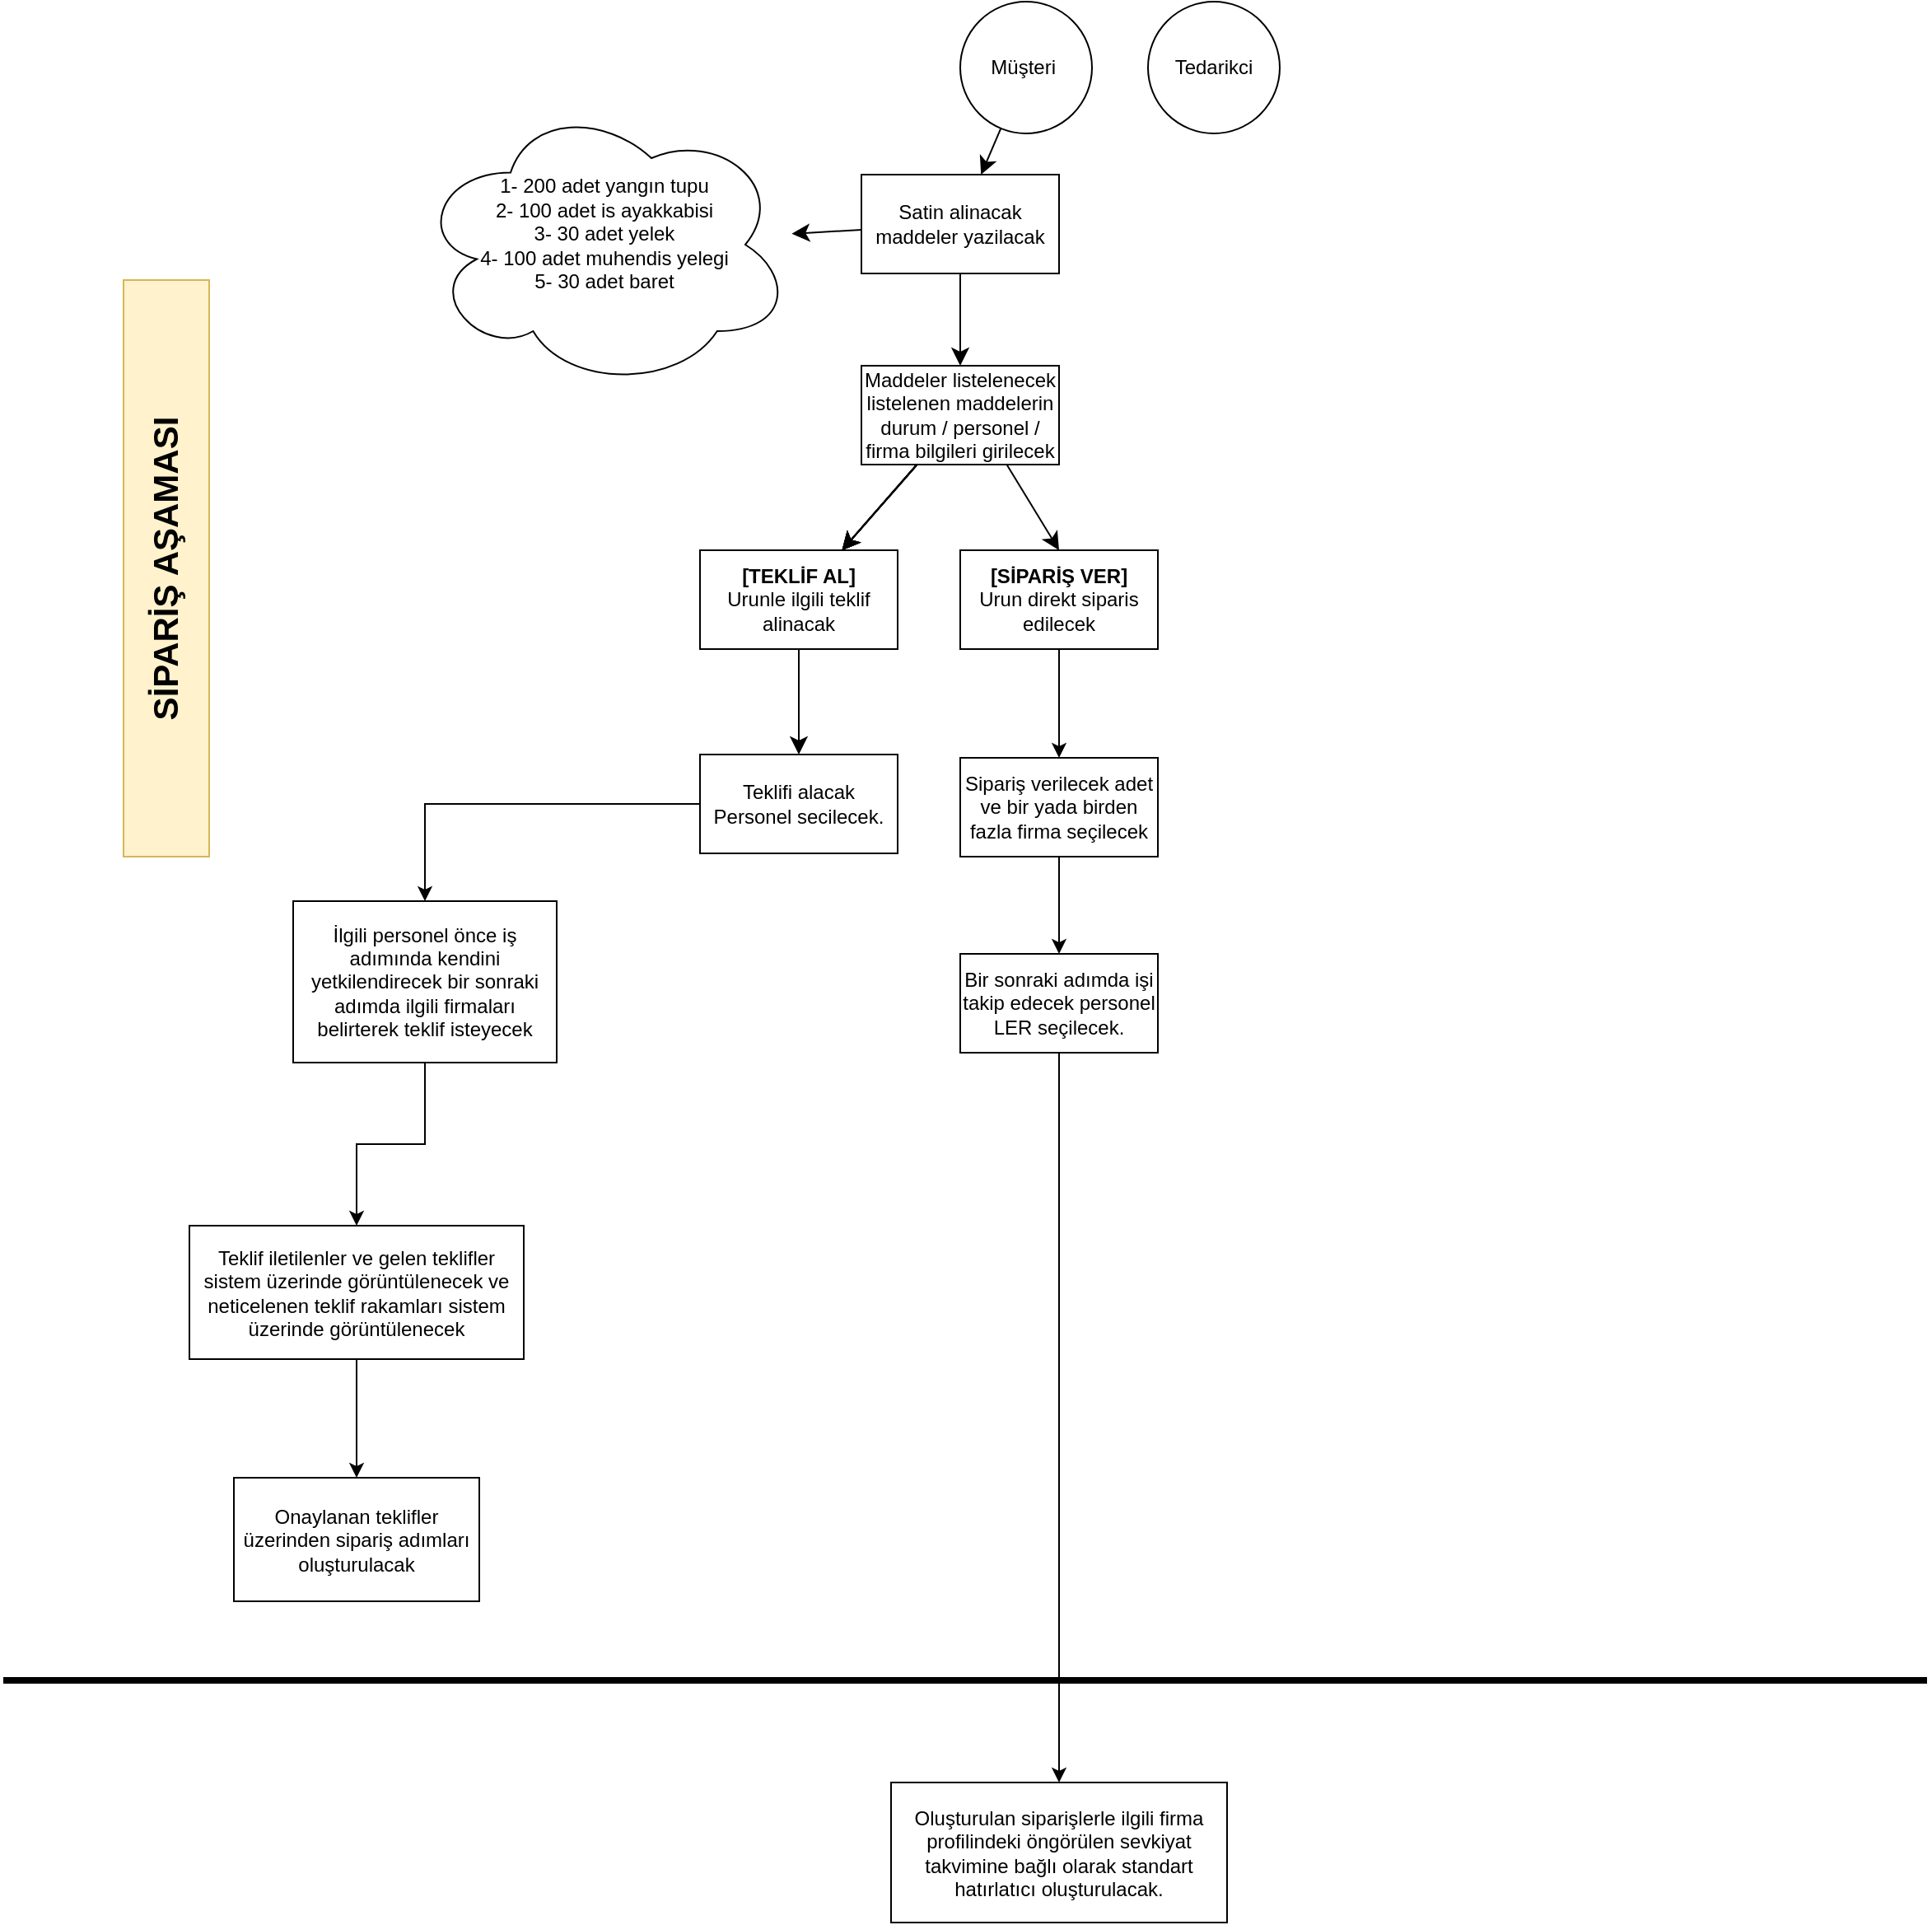 <mxfile version="25.0.3">
  <diagram name="Sayfa -1" id="I3E2D-fKD2uTysnvvCk9">
    <mxGraphModel dx="2234" dy="1146" grid="0" gridSize="10" guides="1" tooltips="1" connect="1" arrows="1" fold="1" page="0" pageScale="1" pageWidth="827" pageHeight="1169" math="0" shadow="0">
      <root>
        <mxCell id="0" />
        <mxCell id="1" parent="0" />
        <mxCell id="FyE42bV6pMRHhxCbuQlU-3" value="" style="edgeStyle=none;curved=1;rounded=0;orthogonalLoop=1;jettySize=auto;html=1;fontSize=12;startSize=8;endSize=8;" parent="1" source="EjiDBl4ryGXT1y-goV6G-1" target="FyE42bV6pMRHhxCbuQlU-2" edge="1">
          <mxGeometry relative="1" as="geometry" />
        </mxCell>
        <mxCell id="EjiDBl4ryGXT1y-goV6G-1" value="Müşteri&amp;nbsp;" style="ellipse;whiteSpace=wrap;html=1;" parent="1" vertex="1">
          <mxGeometry x="175" y="-87" width="80" height="80" as="geometry" />
        </mxCell>
        <mxCell id="FyE42bV6pMRHhxCbuQlU-1" value="Tedarikci" style="ellipse;whiteSpace=wrap;html=1;" parent="1" vertex="1">
          <mxGeometry x="289" y="-87" width="80" height="80" as="geometry" />
        </mxCell>
        <mxCell id="FyE42bV6pMRHhxCbuQlU-5" value="" style="edgeStyle=none;curved=1;rounded=0;orthogonalLoop=1;jettySize=auto;html=1;fontSize=12;startSize=8;endSize=8;" parent="1" source="FyE42bV6pMRHhxCbuQlU-2" target="FyE42bV6pMRHhxCbuQlU-4" edge="1">
          <mxGeometry relative="1" as="geometry" />
        </mxCell>
        <mxCell id="RrLERUCqL4qP3EQ1UaGa-2" value="" style="edgeStyle=none;curved=1;rounded=0;orthogonalLoop=1;jettySize=auto;html=1;fontSize=12;startSize=8;endSize=8;" parent="1" source="FyE42bV6pMRHhxCbuQlU-2" target="RrLERUCqL4qP3EQ1UaGa-1" edge="1">
          <mxGeometry relative="1" as="geometry" />
        </mxCell>
        <mxCell id="FyE42bV6pMRHhxCbuQlU-2" value="Satin alinacak maddeler yazilacak" style="whiteSpace=wrap;html=1;" parent="1" vertex="1">
          <mxGeometry x="115" y="18" width="120" height="60" as="geometry" />
        </mxCell>
        <mxCell id="RrLERUCqL4qP3EQ1UaGa-4" value="" style="edgeStyle=none;curved=1;rounded=0;orthogonalLoop=1;jettySize=auto;html=1;fontSize=12;startSize=8;endSize=8;" parent="1" source="FyE42bV6pMRHhxCbuQlU-4" target="RrLERUCqL4qP3EQ1UaGa-3" edge="1">
          <mxGeometry relative="1" as="geometry" />
        </mxCell>
        <mxCell id="RrLERUCqL4qP3EQ1UaGa-5" value="" style="edgeStyle=none;curved=1;rounded=0;orthogonalLoop=1;jettySize=auto;html=1;fontSize=12;startSize=8;endSize=8;" parent="1" source="FyE42bV6pMRHhxCbuQlU-4" target="RrLERUCqL4qP3EQ1UaGa-3" edge="1">
          <mxGeometry relative="1" as="geometry" />
        </mxCell>
        <mxCell id="RrLERUCqL4qP3EQ1UaGa-6" value="" style="edgeStyle=none;curved=1;rounded=0;orthogonalLoop=1;jettySize=auto;html=1;fontSize=12;startSize=8;endSize=8;" parent="1" source="FyE42bV6pMRHhxCbuQlU-4" target="RrLERUCqL4qP3EQ1UaGa-3" edge="1">
          <mxGeometry relative="1" as="geometry" />
        </mxCell>
        <mxCell id="RrLERUCqL4qP3EQ1UaGa-7" value="" style="edgeStyle=none;curved=1;rounded=0;orthogonalLoop=1;jettySize=auto;html=1;fontSize=12;startSize=8;endSize=8;" parent="1" source="FyE42bV6pMRHhxCbuQlU-4" target="RrLERUCqL4qP3EQ1UaGa-3" edge="1">
          <mxGeometry relative="1" as="geometry" />
        </mxCell>
        <mxCell id="RrLERUCqL4qP3EQ1UaGa-10" value="" style="edgeStyle=none;curved=1;rounded=0;orthogonalLoop=1;jettySize=auto;html=1;fontSize=12;startSize=8;endSize=8;" parent="1" source="FyE42bV6pMRHhxCbuQlU-4" target="RrLERUCqL4qP3EQ1UaGa-3" edge="1">
          <mxGeometry relative="1" as="geometry" />
        </mxCell>
        <mxCell id="RrLERUCqL4qP3EQ1UaGa-12" style="edgeStyle=none;curved=1;rounded=0;orthogonalLoop=1;jettySize=auto;html=1;entryX=0.5;entryY=0;entryDx=0;entryDy=0;fontSize=12;startSize=8;endSize=8;" parent="1" target="RrLERUCqL4qP3EQ1UaGa-11" edge="1">
          <mxGeometry relative="1" as="geometry">
            <mxPoint x="203.244" y="194" as="sourcePoint" />
          </mxGeometry>
        </mxCell>
        <mxCell id="FyE42bV6pMRHhxCbuQlU-4" value="Maddeler listelenecek listelenen maddelerin durum / personel / firma bilgileri girilecek" style="whiteSpace=wrap;html=1;" parent="1" vertex="1">
          <mxGeometry x="115" y="134" width="120" height="60" as="geometry" />
        </mxCell>
        <mxCell id="RrLERUCqL4qP3EQ1UaGa-1" value="1- 200 adet yangın tupu&lt;div&gt;2- 100 adet is ayakkabisi&lt;/div&gt;&lt;div&gt;3- 30 adet yelek&lt;/div&gt;&lt;div&gt;4- 100 adet muhendis yelegi&lt;/div&gt;&lt;div&gt;5- 30 adet baret&lt;br&gt;&lt;div&gt;&lt;br&gt;&lt;/div&gt;&lt;/div&gt;" style="ellipse;shape=cloud;whiteSpace=wrap;html=1;" parent="1" vertex="1">
          <mxGeometry x="-155" y="-27" width="228" height="175" as="geometry" />
        </mxCell>
        <mxCell id="RrLERUCqL4qP3EQ1UaGa-14" value="" style="edgeStyle=none;curved=1;rounded=0;orthogonalLoop=1;jettySize=auto;html=1;fontSize=12;startSize=8;endSize=8;" parent="1" source="RrLERUCqL4qP3EQ1UaGa-3" target="RrLERUCqL4qP3EQ1UaGa-13" edge="1">
          <mxGeometry relative="1" as="geometry" />
        </mxCell>
        <mxCell id="RrLERUCqL4qP3EQ1UaGa-3" value="&lt;b&gt;[TEKLİF AL]&lt;/b&gt;&lt;br&gt;Urunle ilgili teklif alinacak" style="whiteSpace=wrap;html=1;" parent="1" vertex="1">
          <mxGeometry x="17" y="246" width="120" height="60" as="geometry" />
        </mxCell>
        <mxCell id="5AZsvfU4Qy47yrpIjcS5-2" value="" style="edgeStyle=orthogonalEdgeStyle;rounded=0;orthogonalLoop=1;jettySize=auto;html=1;" parent="1" source="RrLERUCqL4qP3EQ1UaGa-11" target="5AZsvfU4Qy47yrpIjcS5-1" edge="1">
          <mxGeometry relative="1" as="geometry" />
        </mxCell>
        <mxCell id="RrLERUCqL4qP3EQ1UaGa-11" value="&lt;b&gt;[SİPARİŞ VER]&lt;/b&gt;&lt;br&gt;Urun direkt siparis edilecek" style="whiteSpace=wrap;html=1;" parent="1" vertex="1">
          <mxGeometry x="175" y="246" width="120" height="60" as="geometry" />
        </mxCell>
        <mxCell id="JWgQweDf2uA80NxqjfRh-2" value="" style="edgeStyle=orthogonalEdgeStyle;rounded=0;orthogonalLoop=1;jettySize=auto;html=1;" edge="1" parent="1" source="RrLERUCqL4qP3EQ1UaGa-13" target="JWgQweDf2uA80NxqjfRh-1">
          <mxGeometry relative="1" as="geometry" />
        </mxCell>
        <mxCell id="RrLERUCqL4qP3EQ1UaGa-13" value="Teklifi alacak Personel secilecek." style="whiteSpace=wrap;html=1;" parent="1" vertex="1">
          <mxGeometry x="17" y="370" width="120" height="60" as="geometry" />
        </mxCell>
        <mxCell id="5AZsvfU4Qy47yrpIjcS5-4" value="" style="edgeStyle=orthogonalEdgeStyle;rounded=0;orthogonalLoop=1;jettySize=auto;html=1;" parent="1" source="5AZsvfU4Qy47yrpIjcS5-1" target="5AZsvfU4Qy47yrpIjcS5-3" edge="1">
          <mxGeometry relative="1" as="geometry" />
        </mxCell>
        <mxCell id="5AZsvfU4Qy47yrpIjcS5-1" value="Sipariş verilecek adet ve bir yada birden fazla firma seçilecek" style="whiteSpace=wrap;html=1;" parent="1" vertex="1">
          <mxGeometry x="175" y="372" width="120" height="60" as="geometry" />
        </mxCell>
        <mxCell id="JWgQweDf2uA80NxqjfRh-12" value="" style="edgeStyle=orthogonalEdgeStyle;rounded=0;orthogonalLoop=1;jettySize=auto;html=1;" edge="1" parent="1" source="5AZsvfU4Qy47yrpIjcS5-3" target="JWgQweDf2uA80NxqjfRh-11">
          <mxGeometry relative="1" as="geometry" />
        </mxCell>
        <mxCell id="5AZsvfU4Qy47yrpIjcS5-3" value="Bir sonraki adımda işi takip edecek personel LER seçilecek." style="whiteSpace=wrap;html=1;" parent="1" vertex="1">
          <mxGeometry x="175" y="491" width="120" height="60" as="geometry" />
        </mxCell>
        <mxCell id="5AZsvfU4Qy47yrpIjcS5-26" value="" style="line;strokeWidth=4;html=1;perimeter=backbonePerimeter;points=[];outlineConnect=0;" parent="1" vertex="1">
          <mxGeometry x="-406" y="927" width="1168" height="10" as="geometry" />
        </mxCell>
        <mxCell id="5AZsvfU4Qy47yrpIjcS5-27" value="&lt;h2&gt;&lt;b&gt;&lt;font style=&quot;font-size: 21px; line-height: 220%;&quot;&gt;SİPARİŞ AŞAMASI&lt;/font&gt;&lt;/b&gt;&lt;/h2&gt;" style="shape=rect;dashed=0;shadow=0;html=1;whiteSpace=wrap;direction=south;horizontal=0;fillColor=#fff2cc;strokeColor=#d6b656;" parent="1" vertex="1">
          <mxGeometry x="-333" y="82" width="52" height="350" as="geometry" />
        </mxCell>
        <mxCell id="JWgQweDf2uA80NxqjfRh-4" value="" style="edgeStyle=orthogonalEdgeStyle;rounded=0;orthogonalLoop=1;jettySize=auto;html=1;" edge="1" parent="1" source="JWgQweDf2uA80NxqjfRh-1" target="JWgQweDf2uA80NxqjfRh-3">
          <mxGeometry relative="1" as="geometry" />
        </mxCell>
        <mxCell id="JWgQweDf2uA80NxqjfRh-1" value="İlgili personel önce iş adımında kendini yetkilendirecek bir sonraki adımda ilgili firmaları belirterek teklif isteyecek" style="whiteSpace=wrap;html=1;" vertex="1" parent="1">
          <mxGeometry x="-230" y="459" width="160" height="98" as="geometry" />
        </mxCell>
        <mxCell id="JWgQweDf2uA80NxqjfRh-10" value="" style="edgeStyle=orthogonalEdgeStyle;rounded=0;orthogonalLoop=1;jettySize=auto;html=1;" edge="1" parent="1" source="JWgQweDf2uA80NxqjfRh-3" target="JWgQweDf2uA80NxqjfRh-9">
          <mxGeometry relative="1" as="geometry" />
        </mxCell>
        <mxCell id="JWgQweDf2uA80NxqjfRh-3" value="Teklif iletilenler ve gelen teklifler sistem üzerinde görüntülenecek ve neticelenen teklif rakamları sistem üzerinde görüntülenecek" style="whiteSpace=wrap;html=1;" vertex="1" parent="1">
          <mxGeometry x="-293" y="656" width="203" height="81" as="geometry" />
        </mxCell>
        <mxCell id="JWgQweDf2uA80NxqjfRh-9" value="Onaylanan teklifler üzerinden sipariş adımları oluşturulacak" style="whiteSpace=wrap;html=1;" vertex="1" parent="1">
          <mxGeometry x="-266" y="809" width="149" height="75" as="geometry" />
        </mxCell>
        <mxCell id="JWgQweDf2uA80NxqjfRh-11" value="Oluşturulan siparişlerle ilgili firma profilindeki öngörülen sevkiyat takvimine bağlı olarak standart hatırlatıcı oluşturulacak." style="whiteSpace=wrap;html=1;" vertex="1" parent="1">
          <mxGeometry x="133" y="994" width="204" height="85" as="geometry" />
        </mxCell>
      </root>
    </mxGraphModel>
  </diagram>
</mxfile>
